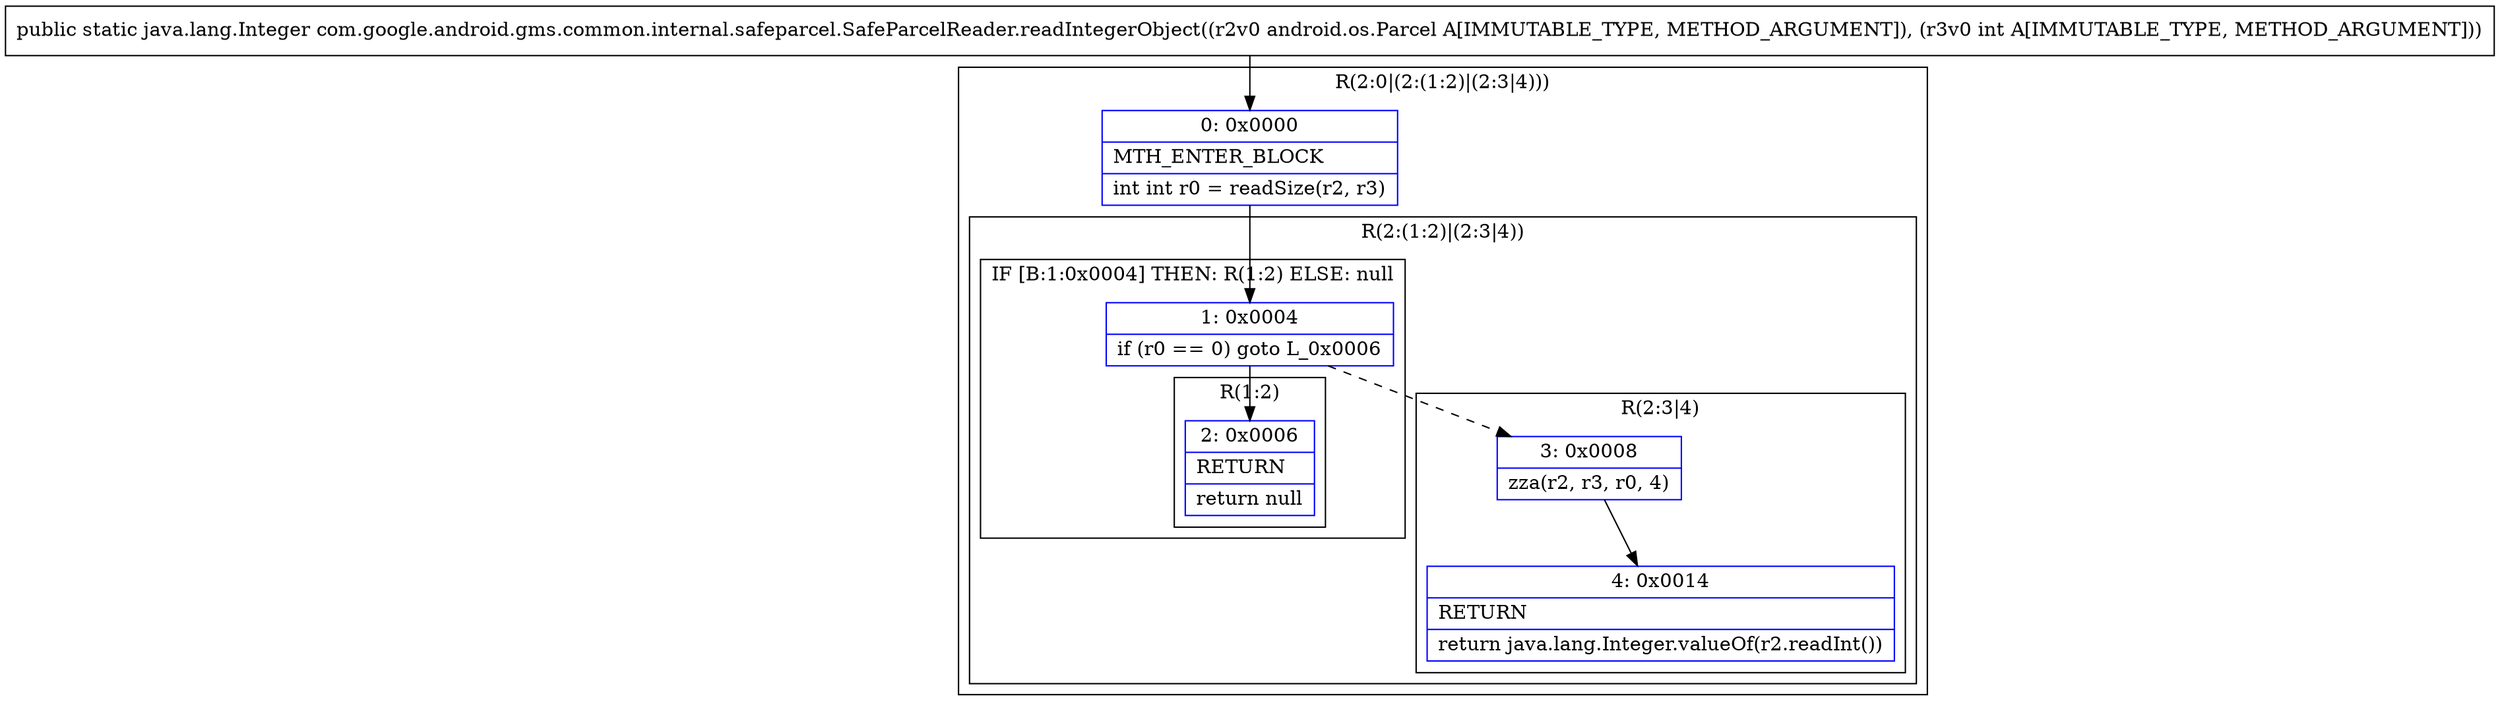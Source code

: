 digraph "CFG forcom.google.android.gms.common.internal.safeparcel.SafeParcelReader.readIntegerObject(Landroid\/os\/Parcel;I)Ljava\/lang\/Integer;" {
subgraph cluster_Region_652841830 {
label = "R(2:0|(2:(1:2)|(2:3|4)))";
node [shape=record,color=blue];
Node_0 [shape=record,label="{0\:\ 0x0000|MTH_ENTER_BLOCK\l|int int r0 = readSize(r2, r3)\l}"];
subgraph cluster_Region_704870637 {
label = "R(2:(1:2)|(2:3|4))";
node [shape=record,color=blue];
subgraph cluster_IfRegion_1863677899 {
label = "IF [B:1:0x0004] THEN: R(1:2) ELSE: null";
node [shape=record,color=blue];
Node_1 [shape=record,label="{1\:\ 0x0004|if (r0 == 0) goto L_0x0006\l}"];
subgraph cluster_Region_265234671 {
label = "R(1:2)";
node [shape=record,color=blue];
Node_2 [shape=record,label="{2\:\ 0x0006|RETURN\l|return null\l}"];
}
}
subgraph cluster_Region_1525031514 {
label = "R(2:3|4)";
node [shape=record,color=blue];
Node_3 [shape=record,label="{3\:\ 0x0008|zza(r2, r3, r0, 4)\l}"];
Node_4 [shape=record,label="{4\:\ 0x0014|RETURN\l|return java.lang.Integer.valueOf(r2.readInt())\l}"];
}
}
}
MethodNode[shape=record,label="{public static java.lang.Integer com.google.android.gms.common.internal.safeparcel.SafeParcelReader.readIntegerObject((r2v0 android.os.Parcel A[IMMUTABLE_TYPE, METHOD_ARGUMENT]), (r3v0 int A[IMMUTABLE_TYPE, METHOD_ARGUMENT])) }"];
MethodNode -> Node_0;
Node_0 -> Node_1;
Node_1 -> Node_2;
Node_1 -> Node_3[style=dashed];
Node_3 -> Node_4;
}

